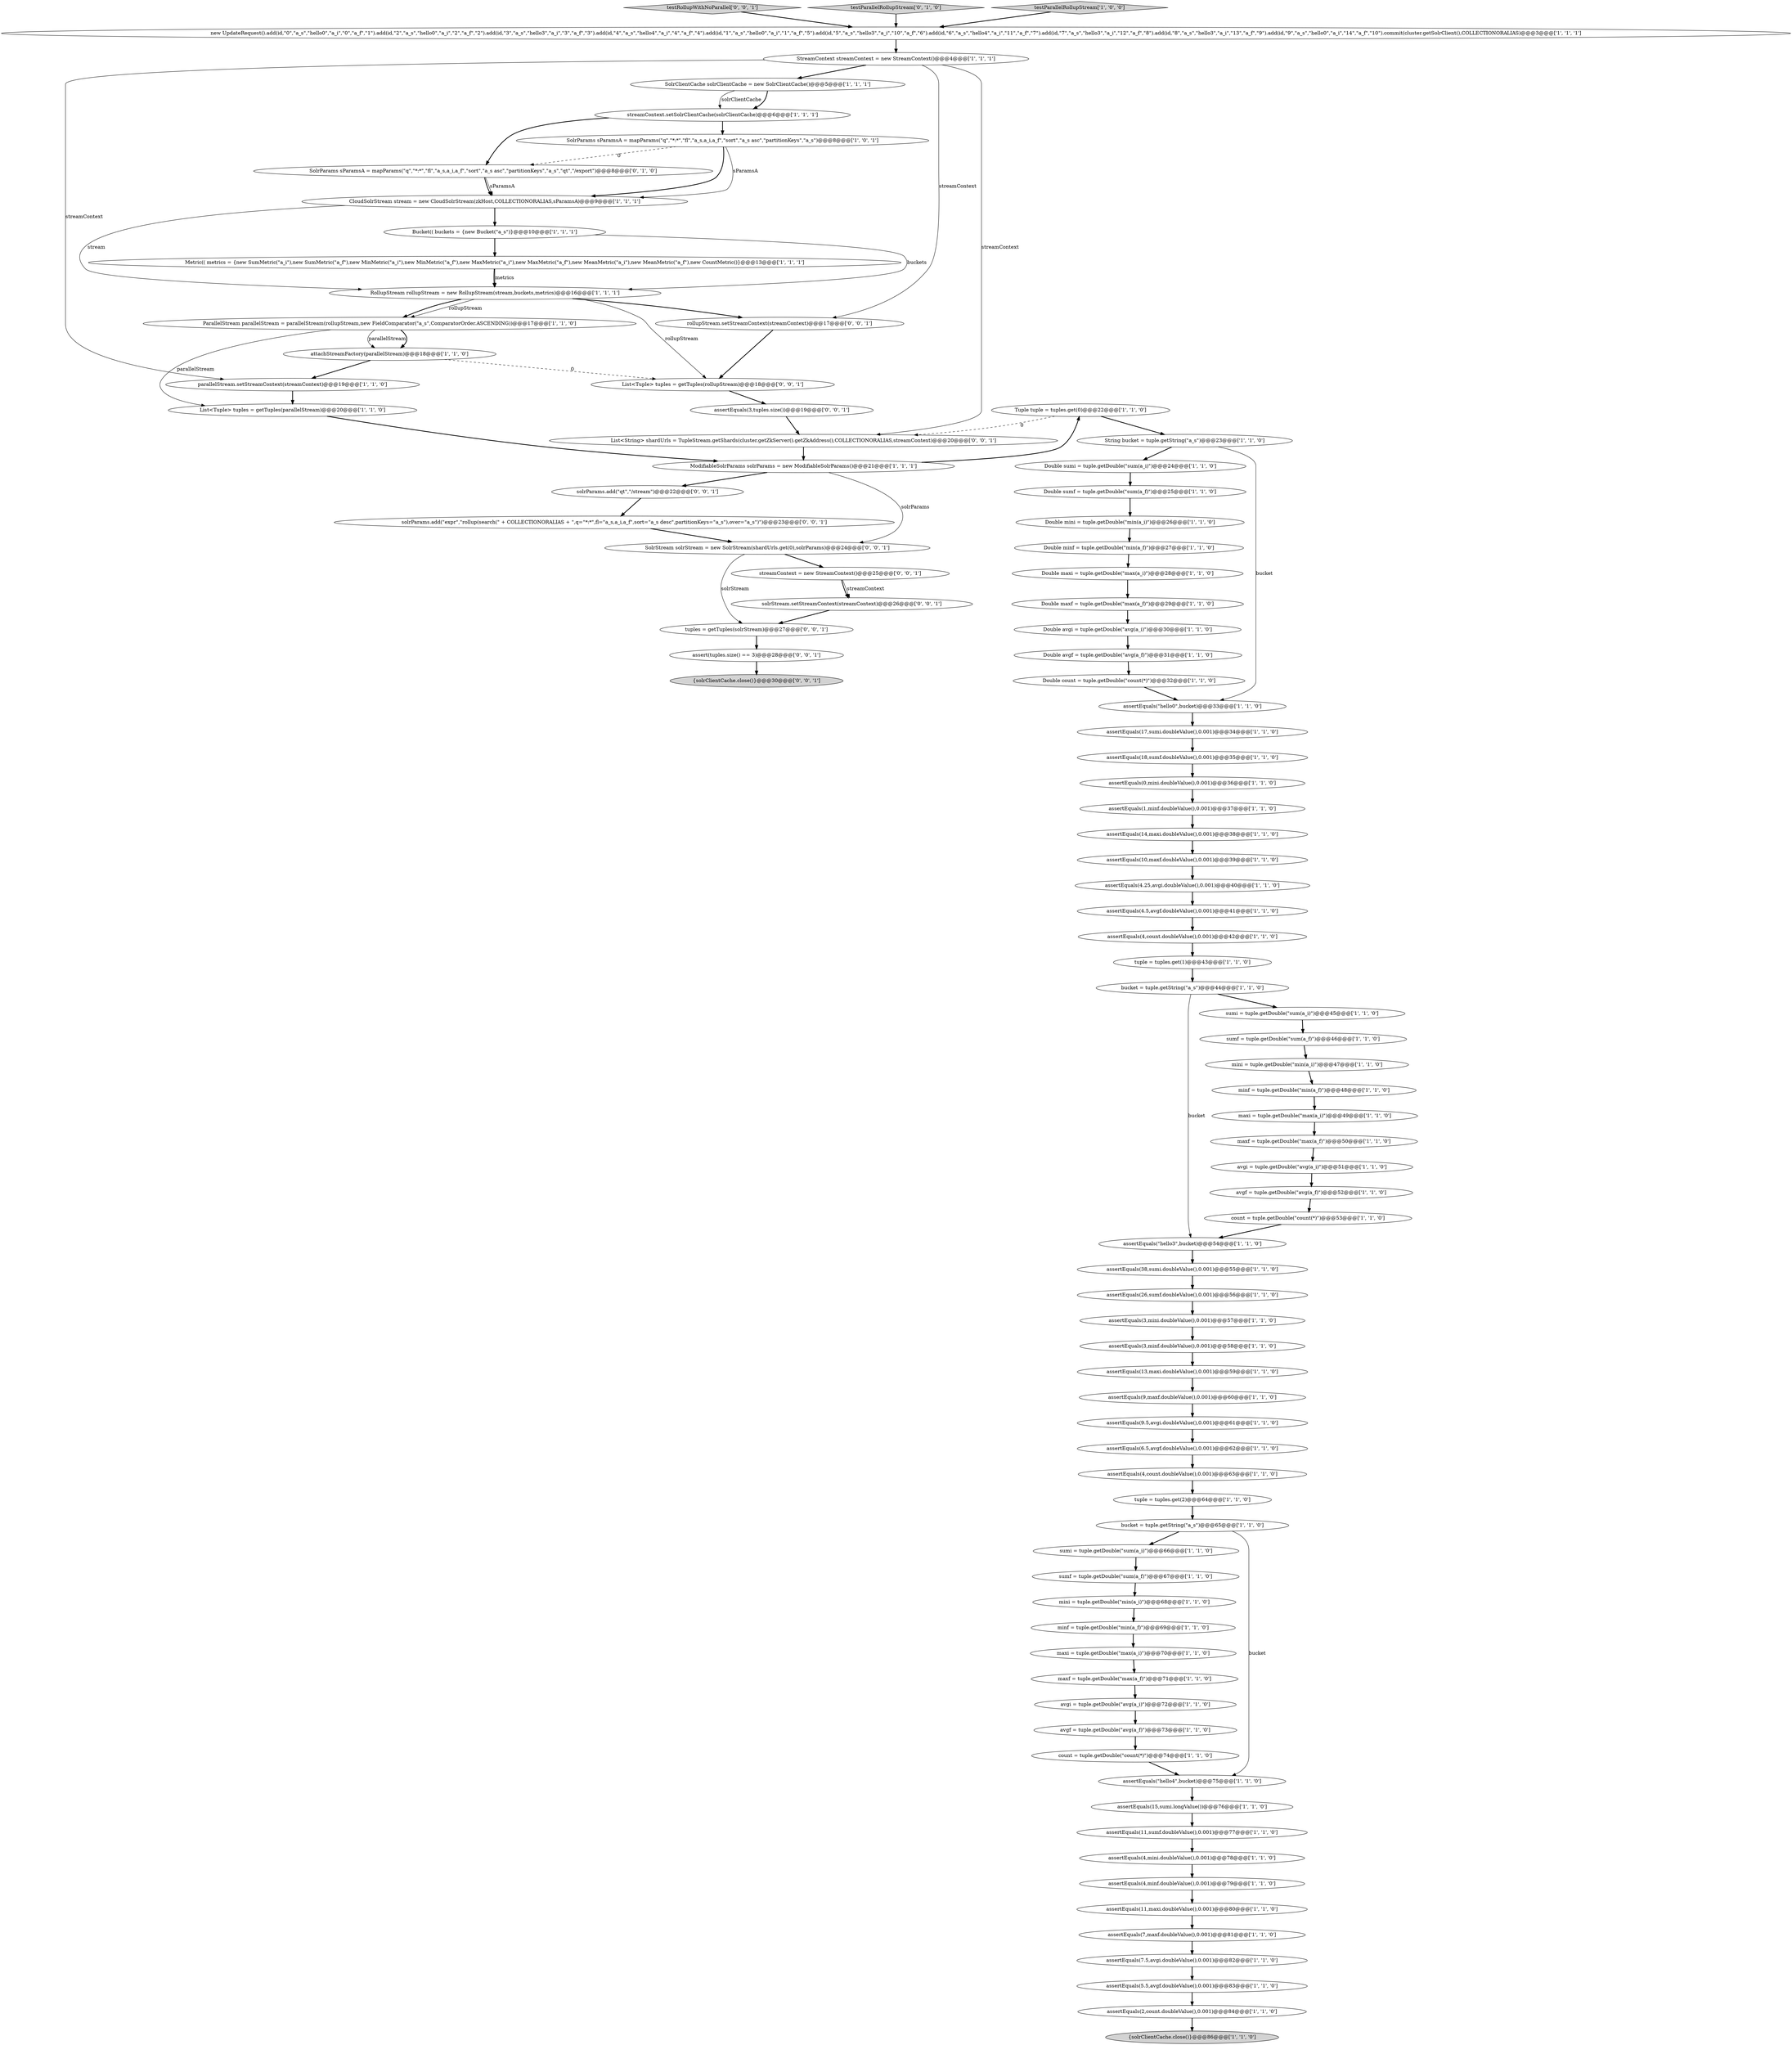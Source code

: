 digraph {
3 [style = filled, label = "count = tuple.getDouble(\"count(*)\")@@@53@@@['1', '1', '0']", fillcolor = white, shape = ellipse image = "AAA0AAABBB1BBB"];
12 [style = filled, label = "Double sumi = tuple.getDouble(\"sum(a_i)\")@@@24@@@['1', '1', '0']", fillcolor = white, shape = ellipse image = "AAA0AAABBB1BBB"];
64 [style = filled, label = "bucket = tuple.getString(\"a_s\")@@@44@@@['1', '1', '0']", fillcolor = white, shape = ellipse image = "AAA0AAABBB1BBB"];
0 [style = filled, label = "StreamContext streamContext = new StreamContext()@@@4@@@['1', '1', '1']", fillcolor = white, shape = ellipse image = "AAA0AAABBB1BBB"];
61 [style = filled, label = "avgi = tuple.getDouble(\"avg(a_i)\")@@@51@@@['1', '1', '0']", fillcolor = white, shape = ellipse image = "AAA0AAABBB1BBB"];
73 [style = filled, label = "tuple = tuples.get(2)@@@64@@@['1', '1', '0']", fillcolor = white, shape = ellipse image = "AAA0AAABBB1BBB"];
34 [style = filled, label = "maxf = tuple.getDouble(\"max(a_f)\")@@@50@@@['1', '1', '0']", fillcolor = white, shape = ellipse image = "AAA0AAABBB1BBB"];
25 [style = filled, label = "RollupStream rollupStream = new RollupStream(stream,buckets,metrics)@@@16@@@['1', '1', '1']", fillcolor = white, shape = ellipse image = "AAA0AAABBB1BBB"];
93 [style = filled, label = "tuples = getTuples(solrStream)@@@27@@@['0', '0', '1']", fillcolor = white, shape = ellipse image = "AAA0AAABBB3BBB"];
53 [style = filled, label = "Double sumf = tuple.getDouble(\"sum(a_f)\")@@@25@@@['1', '1', '0']", fillcolor = white, shape = ellipse image = "AAA0AAABBB1BBB"];
54 [style = filled, label = "assertEquals(7.5,avgi.doubleValue(),0.001)@@@82@@@['1', '1', '0']", fillcolor = white, shape = ellipse image = "AAA0AAABBB1BBB"];
6 [style = filled, label = "assertEquals(26,sumf.doubleValue(),0.001)@@@56@@@['1', '1', '0']", fillcolor = white, shape = ellipse image = "AAA0AAABBB1BBB"];
82 [style = filled, label = "solrStream.setStreamContext(streamContext)@@@26@@@['0', '0', '1']", fillcolor = white, shape = ellipse image = "AAA0AAABBB3BBB"];
79 [style = filled, label = "SolrParams sParamsA = mapParams(\"q\",\"*:*\",\"fl\",\"a_s,a_i,a_f\",\"sort\",\"a_s asc\",\"partitionKeys\",\"a_s\",\"qt\",\"/export\")@@@8@@@['0', '1', '0']", fillcolor = white, shape = ellipse image = "AAA1AAABBB2BBB"];
17 [style = filled, label = "ModifiableSolrParams solrParams = new ModifiableSolrParams()@@@21@@@['1', '1', '1']", fillcolor = white, shape = ellipse image = "AAA0AAABBB1BBB"];
55 [style = filled, label = "assertEquals(6.5,avgf.doubleValue(),0.001)@@@62@@@['1', '1', '0']", fillcolor = white, shape = ellipse image = "AAA0AAABBB1BBB"];
46 [style = filled, label = "tuple = tuples.get(1)@@@43@@@['1', '1', '0']", fillcolor = white, shape = ellipse image = "AAA0AAABBB1BBB"];
92 [style = filled, label = "testRollupWithNoParallel['0', '0', '1']", fillcolor = lightgray, shape = diamond image = "AAA0AAABBB3BBB"];
65 [style = filled, label = "assertEquals(4,mini.doubleValue(),0.001)@@@78@@@['1', '1', '0']", fillcolor = white, shape = ellipse image = "AAA0AAABBB1BBB"];
87 [style = filled, label = "rollupStream.setStreamContext(streamContext)@@@17@@@['0', '0', '1']", fillcolor = white, shape = ellipse image = "AAA0AAABBB3BBB"];
84 [style = filled, label = "List<Tuple> tuples = getTuples(rollupStream)@@@18@@@['0', '0', '1']", fillcolor = white, shape = ellipse image = "AAA0AAABBB3BBB"];
59 [style = filled, label = "assertEquals(38,sumi.doubleValue(),0.001)@@@55@@@['1', '1', '0']", fillcolor = white, shape = ellipse image = "AAA0AAABBB1BBB"];
26 [style = filled, label = "List<Tuple> tuples = getTuples(parallelStream)@@@20@@@['1', '1', '0']", fillcolor = white, shape = ellipse image = "AAA0AAABBB1BBB"];
5 [style = filled, label = "assertEquals(4,count.doubleValue(),0.001)@@@42@@@['1', '1', '0']", fillcolor = white, shape = ellipse image = "AAA0AAABBB1BBB"];
56 [style = filled, label = "assertEquals(18,sumf.doubleValue(),0.001)@@@35@@@['1', '1', '0']", fillcolor = white, shape = ellipse image = "AAA0AAABBB1BBB"];
40 [style = filled, label = "maxf = tuple.getDouble(\"max(a_f)\")@@@71@@@['1', '1', '0']", fillcolor = white, shape = ellipse image = "AAA0AAABBB1BBB"];
47 [style = filled, label = "minf = tuple.getDouble(\"min(a_f)\")@@@48@@@['1', '1', '0']", fillcolor = white, shape = ellipse image = "AAA0AAABBB1BBB"];
30 [style = filled, label = "avgf = tuple.getDouble(\"avg(a_f)\")@@@52@@@['1', '1', '0']", fillcolor = white, shape = ellipse image = "AAA0AAABBB1BBB"];
24 [style = filled, label = "minf = tuple.getDouble(\"min(a_f)\")@@@69@@@['1', '1', '0']", fillcolor = white, shape = ellipse image = "AAA0AAABBB1BBB"];
89 [style = filled, label = "streamContext = new StreamContext()@@@25@@@['0', '0', '1']", fillcolor = white, shape = ellipse image = "AAA0AAABBB3BBB"];
45 [style = filled, label = "assertEquals(4.5,avgf.doubleValue(),0.001)@@@41@@@['1', '1', '0']", fillcolor = white, shape = ellipse image = "AAA0AAABBB1BBB"];
21 [style = filled, label = "assertEquals(9.5,avgi.doubleValue(),0.001)@@@61@@@['1', '1', '0']", fillcolor = white, shape = ellipse image = "AAA0AAABBB1BBB"];
28 [style = filled, label = "Metric(( metrics = {new SumMetric(\"a_i\"),new SumMetric(\"a_f\"),new MinMetric(\"a_i\"),new MinMetric(\"a_f\"),new MaxMetric(\"a_i\"),new MaxMetric(\"a_f\"),new MeanMetric(\"a_i\"),new MeanMetric(\"a_f\"),new CountMetric()}@@@13@@@['1', '1', '1']", fillcolor = white, shape = ellipse image = "AAA0AAABBB1BBB"];
50 [style = filled, label = "maxi = tuple.getDouble(\"max(a_i)\")@@@49@@@['1', '1', '0']", fillcolor = white, shape = ellipse image = "AAA0AAABBB1BBB"];
77 [style = filled, label = "Double avgf = tuple.getDouble(\"avg(a_f)\")@@@31@@@['1', '1', '0']", fillcolor = white, shape = ellipse image = "AAA0AAABBB1BBB"];
69 [style = filled, label = "assertEquals(\"hello3\",bucket)@@@54@@@['1', '1', '0']", fillcolor = white, shape = ellipse image = "AAA0AAABBB1BBB"];
58 [style = filled, label = "streamContext.setSolrClientCache(solrClientCache)@@@6@@@['1', '1', '1']", fillcolor = white, shape = ellipse image = "AAA0AAABBB1BBB"];
23 [style = filled, label = "Tuple tuple = tuples.get(0)@@@22@@@['1', '1', '0']", fillcolor = white, shape = ellipse image = "AAA0AAABBB1BBB"];
35 [style = filled, label = "assertEquals(\"hello0\",bucket)@@@33@@@['1', '1', '0']", fillcolor = white, shape = ellipse image = "AAA0AAABBB1BBB"];
22 [style = filled, label = "Double maxi = tuple.getDouble(\"max(a_i)\")@@@28@@@['1', '1', '0']", fillcolor = white, shape = ellipse image = "AAA0AAABBB1BBB"];
16 [style = filled, label = "assertEquals(3,mini.doubleValue(),0.001)@@@57@@@['1', '1', '0']", fillcolor = white, shape = ellipse image = "AAA0AAABBB1BBB"];
1 [style = filled, label = "sumi = tuple.getDouble(\"sum(a_i)\")@@@45@@@['1', '1', '0']", fillcolor = white, shape = ellipse image = "AAA0AAABBB1BBB"];
37 [style = filled, label = "assertEquals(17,sumi.doubleValue(),0.001)@@@34@@@['1', '1', '0']", fillcolor = white, shape = ellipse image = "AAA0AAABBB1BBB"];
75 [style = filled, label = "avgi = tuple.getDouble(\"avg(a_i)\")@@@72@@@['1', '1', '0']", fillcolor = white, shape = ellipse image = "AAA0AAABBB1BBB"];
91 [style = filled, label = "List<String> shardUrls = TupleStream.getShards(cluster.getZkServer().getZkAddress(),COLLECTIONORALIAS,streamContext)@@@20@@@['0', '0', '1']", fillcolor = white, shape = ellipse image = "AAA0AAABBB3BBB"];
14 [style = filled, label = "assertEquals(1,minf.doubleValue(),0.001)@@@37@@@['1', '1', '0']", fillcolor = white, shape = ellipse image = "AAA0AAABBB1BBB"];
15 [style = filled, label = "bucket = tuple.getString(\"a_s\")@@@65@@@['1', '1', '0']", fillcolor = white, shape = ellipse image = "AAA0AAABBB1BBB"];
41 [style = filled, label = "assertEquals(11,maxi.doubleValue(),0.001)@@@80@@@['1', '1', '0']", fillcolor = white, shape = ellipse image = "AAA0AAABBB1BBB"];
76 [style = filled, label = "mini = tuple.getDouble(\"min(a_i)\")@@@47@@@['1', '1', '0']", fillcolor = white, shape = ellipse image = "AAA0AAABBB1BBB"];
67 [style = filled, label = "Double maxf = tuple.getDouble(\"max(a_f)\")@@@29@@@['1', '1', '0']", fillcolor = white, shape = ellipse image = "AAA0AAABBB1BBB"];
78 [style = filled, label = "assertEquals(3,minf.doubleValue(),0.001)@@@58@@@['1', '1', '0']", fillcolor = white, shape = ellipse image = "AAA0AAABBB1BBB"];
88 [style = filled, label = "assertEquals(3,tuples.size())@@@19@@@['0', '0', '1']", fillcolor = white, shape = ellipse image = "AAA0AAABBB3BBB"];
33 [style = filled, label = "assertEquals(2,count.doubleValue(),0.001)@@@84@@@['1', '1', '0']", fillcolor = white, shape = ellipse image = "AAA0AAABBB1BBB"];
85 [style = filled, label = "{solrClientCache.close()}@@@30@@@['0', '0', '1']", fillcolor = lightgray, shape = ellipse image = "AAA0AAABBB3BBB"];
83 [style = filled, label = "solrParams.add(\"qt\",\"/stream\")@@@22@@@['0', '0', '1']", fillcolor = white, shape = ellipse image = "AAA0AAABBB3BBB"];
11 [style = filled, label = "sumf = tuple.getDouble(\"sum(a_f)\")@@@67@@@['1', '1', '0']", fillcolor = white, shape = ellipse image = "AAA0AAABBB1BBB"];
48 [style = filled, label = "parallelStream.setStreamContext(streamContext)@@@19@@@['1', '1', '0']", fillcolor = white, shape = ellipse image = "AAA0AAABBB1BBB"];
86 [style = filled, label = "assert(tuples.size() == 3)@@@28@@@['0', '0', '1']", fillcolor = white, shape = ellipse image = "AAA0AAABBB3BBB"];
7 [style = filled, label = "assertEquals(0,mini.doubleValue(),0.001)@@@36@@@['1', '1', '0']", fillcolor = white, shape = ellipse image = "AAA0AAABBB1BBB"];
49 [style = filled, label = "Double avgi = tuple.getDouble(\"avg(a_i)\")@@@30@@@['1', '1', '0']", fillcolor = white, shape = ellipse image = "AAA0AAABBB1BBB"];
66 [style = filled, label = "sumi = tuple.getDouble(\"sum(a_i)\")@@@66@@@['1', '1', '0']", fillcolor = white, shape = ellipse image = "AAA0AAABBB1BBB"];
68 [style = filled, label = "assertEquals(4.25,avgi.doubleValue(),0.001)@@@40@@@['1', '1', '0']", fillcolor = white, shape = ellipse image = "AAA0AAABBB1BBB"];
72 [style = filled, label = "ParallelStream parallelStream = parallelStream(rollupStream,new FieldComparator(\"a_s\",ComparatorOrder.ASCENDING))@@@17@@@['1', '1', '0']", fillcolor = white, shape = ellipse image = "AAA0AAABBB1BBB"];
80 [style = filled, label = "testParallelRollupStream['0', '1', '0']", fillcolor = lightgray, shape = diamond image = "AAA0AAABBB2BBB"];
4 [style = filled, label = "assertEquals(4,count.doubleValue(),0.001)@@@63@@@['1', '1', '0']", fillcolor = white, shape = ellipse image = "AAA0AAABBB1BBB"];
42 [style = filled, label = "attachStreamFactory(parallelStream)@@@18@@@['1', '1', '0']", fillcolor = white, shape = ellipse image = "AAA0AAABBB1BBB"];
18 [style = filled, label = "count = tuple.getDouble(\"count(*)\")@@@74@@@['1', '1', '0']", fillcolor = white, shape = ellipse image = "AAA0AAABBB1BBB"];
44 [style = filled, label = "CloudSolrStream stream = new CloudSolrStream(zkHost,COLLECTIONORALIAS,sParamsA)@@@9@@@['1', '1', '1']", fillcolor = white, shape = ellipse image = "AAA0AAABBB1BBB"];
74 [style = filled, label = "new UpdateRequest().add(id,\"0\",\"a_s\",\"hello0\",\"a_i\",\"0\",\"a_f\",\"1\").add(id,\"2\",\"a_s\",\"hello0\",\"a_i\",\"2\",\"a_f\",\"2\").add(id,\"3\",\"a_s\",\"hello3\",\"a_i\",\"3\",\"a_f\",\"3\").add(id,\"4\",\"a_s\",\"hello4\",\"a_i\",\"4\",\"a_f\",\"4\").add(id,\"1\",\"a_s\",\"hello0\",\"a_i\",\"1\",\"a_f\",\"5\").add(id,\"5\",\"a_s\",\"hello3\",\"a_i\",\"10\",\"a_f\",\"6\").add(id,\"6\",\"a_s\",\"hello4\",\"a_i\",\"11\",\"a_f\",\"7\").add(id,\"7\",\"a_s\",\"hello3\",\"a_i\",\"12\",\"a_f\",\"8\").add(id,\"8\",\"a_s\",\"hello3\",\"a_i\",\"13\",\"a_f\",\"9\").add(id,\"9\",\"a_s\",\"hello0\",\"a_i\",\"14\",\"a_f\",\"10\").commit(cluster.getSolrClient(),COLLECTIONORALIAS)@@@3@@@['1', '1', '1']", fillcolor = white, shape = ellipse image = "AAA0AAABBB1BBB"];
32 [style = filled, label = "Double count = tuple.getDouble(\"count(*)\")@@@32@@@['1', '1', '0']", fillcolor = white, shape = ellipse image = "AAA0AAABBB1BBB"];
29 [style = filled, label = "Double mini = tuple.getDouble(\"min(a_i)\")@@@26@@@['1', '1', '0']", fillcolor = white, shape = ellipse image = "AAA0AAABBB1BBB"];
52 [style = filled, label = "assertEquals(5.5,avgf.doubleValue(),0.001)@@@83@@@['1', '1', '0']", fillcolor = white, shape = ellipse image = "AAA0AAABBB1BBB"];
62 [style = filled, label = "assertEquals(9,maxf.doubleValue(),0.001)@@@60@@@['1', '1', '0']", fillcolor = white, shape = ellipse image = "AAA0AAABBB1BBB"];
39 [style = filled, label = "assertEquals(\"hello4\",bucket)@@@75@@@['1', '1', '0']", fillcolor = white, shape = ellipse image = "AAA0AAABBB1BBB"];
31 [style = filled, label = "assertEquals(7,maxf.doubleValue(),0.001)@@@81@@@['1', '1', '0']", fillcolor = white, shape = ellipse image = "AAA0AAABBB1BBB"];
10 [style = filled, label = "assertEquals(10,maxf.doubleValue(),0.001)@@@39@@@['1', '1', '0']", fillcolor = white, shape = ellipse image = "AAA0AAABBB1BBB"];
90 [style = filled, label = "SolrStream solrStream = new SolrStream(shardUrls.get(0),solrParams)@@@24@@@['0', '0', '1']", fillcolor = white, shape = ellipse image = "AAA0AAABBB3BBB"];
70 [style = filled, label = "sumf = tuple.getDouble(\"sum(a_f)\")@@@46@@@['1', '1', '0']", fillcolor = white, shape = ellipse image = "AAA0AAABBB1BBB"];
2 [style = filled, label = "{solrClientCache.close()}@@@86@@@['1', '1', '0']", fillcolor = lightgray, shape = ellipse image = "AAA0AAABBB1BBB"];
9 [style = filled, label = "assertEquals(13,maxi.doubleValue(),0.001)@@@59@@@['1', '1', '0']", fillcolor = white, shape = ellipse image = "AAA0AAABBB1BBB"];
51 [style = filled, label = "maxi = tuple.getDouble(\"max(a_i)\")@@@70@@@['1', '1', '0']", fillcolor = white, shape = ellipse image = "AAA0AAABBB1BBB"];
20 [style = filled, label = "assertEquals(11,sumf.doubleValue(),0.001)@@@77@@@['1', '1', '0']", fillcolor = white, shape = ellipse image = "AAA0AAABBB1BBB"];
60 [style = filled, label = "testParallelRollupStream['1', '0', '0']", fillcolor = lightgray, shape = diamond image = "AAA0AAABBB1BBB"];
27 [style = filled, label = "SolrClientCache solrClientCache = new SolrClientCache()@@@5@@@['1', '1', '1']", fillcolor = white, shape = ellipse image = "AAA0AAABBB1BBB"];
43 [style = filled, label = "assertEquals(14,maxi.doubleValue(),0.001)@@@38@@@['1', '1', '0']", fillcolor = white, shape = ellipse image = "AAA0AAABBB1BBB"];
8 [style = filled, label = "Double minf = tuple.getDouble(\"min(a_f)\")@@@27@@@['1', '1', '0']", fillcolor = white, shape = ellipse image = "AAA0AAABBB1BBB"];
81 [style = filled, label = "solrParams.add(\"expr\",\"rollup(search(\" + COLLECTIONORALIAS + \",q=\"*:*\",fl=\"a_s,a_i,a_f\",sort=\"a_s desc\",partitionKeys=\"a_s\"),over=\"a_s\")\")@@@23@@@['0', '0', '1']", fillcolor = white, shape = ellipse image = "AAA0AAABBB3BBB"];
63 [style = filled, label = "assertEquals(15,sumi.longValue())@@@76@@@['1', '1', '0']", fillcolor = white, shape = ellipse image = "AAA0AAABBB1BBB"];
13 [style = filled, label = "String bucket = tuple.getString(\"a_s\")@@@23@@@['1', '1', '0']", fillcolor = white, shape = ellipse image = "AAA0AAABBB1BBB"];
57 [style = filled, label = "mini = tuple.getDouble(\"min(a_i)\")@@@68@@@['1', '1', '0']", fillcolor = white, shape = ellipse image = "AAA0AAABBB1BBB"];
36 [style = filled, label = "Bucket(( buckets = {new Bucket(\"a_s\")}@@@10@@@['1', '1', '1']", fillcolor = white, shape = ellipse image = "AAA0AAABBB1BBB"];
19 [style = filled, label = "assertEquals(4,minf.doubleValue(),0.001)@@@79@@@['1', '1', '0']", fillcolor = white, shape = ellipse image = "AAA0AAABBB1BBB"];
38 [style = filled, label = "avgf = tuple.getDouble(\"avg(a_f)\")@@@73@@@['1', '1', '0']", fillcolor = white, shape = ellipse image = "AAA0AAABBB1BBB"];
71 [style = filled, label = "SolrParams sParamsA = mapParams(\"q\",\"*:*\",\"fl\",\"a_s,a_i,a_f\",\"sort\",\"a_s asc\",\"partitionKeys\",\"a_s\")@@@8@@@['1', '0', '1']", fillcolor = white, shape = ellipse image = "AAA0AAABBB1BBB"];
31->54 [style = bold, label=""];
0->87 [style = solid, label="streamContext"];
26->17 [style = bold, label=""];
24->51 [style = bold, label=""];
52->33 [style = bold, label=""];
58->79 [style = bold, label=""];
29->8 [style = bold, label=""];
70->76 [style = bold, label=""];
25->72 [style = solid, label="rollupStream"];
45->5 [style = bold, label=""];
20->65 [style = bold, label=""];
43->10 [style = bold, label=""];
34->61 [style = bold, label=""];
39->63 [style = bold, label=""];
11->57 [style = bold, label=""];
62->21 [style = bold, label=""];
0->27 [style = bold, label=""];
79->44 [style = bold, label=""];
13->12 [style = bold, label=""];
0->48 [style = solid, label="streamContext"];
59->6 [style = bold, label=""];
35->37 [style = bold, label=""];
36->28 [style = bold, label=""];
36->25 [style = solid, label="buckets"];
17->23 [style = bold, label=""];
5->46 [style = bold, label=""];
64->1 [style = bold, label=""];
57->24 [style = bold, label=""];
21->55 [style = bold, label=""];
16->78 [style = bold, label=""];
90->93 [style = solid, label="solrStream"];
17->83 [style = bold, label=""];
14->43 [style = bold, label=""];
25->87 [style = bold, label=""];
38->18 [style = bold, label=""];
77->32 [style = bold, label=""];
37->56 [style = bold, label=""];
76->47 [style = bold, label=""];
7->14 [style = bold, label=""];
82->93 [style = bold, label=""];
33->2 [style = bold, label=""];
65->19 [style = bold, label=""];
1->70 [style = bold, label=""];
92->74 [style = bold, label=""];
69->59 [style = bold, label=""];
78->9 [style = bold, label=""];
74->0 [style = bold, label=""];
8->22 [style = bold, label=""];
28->25 [style = solid, label="metrics"];
60->74 [style = bold, label=""];
25->72 [style = bold, label=""];
93->86 [style = bold, label=""];
86->85 [style = bold, label=""];
89->82 [style = bold, label=""];
4->73 [style = bold, label=""];
22->67 [style = bold, label=""];
63->20 [style = bold, label=""];
10->68 [style = bold, label=""];
42->84 [style = dashed, label="0"];
12->53 [style = bold, label=""];
18->39 [style = bold, label=""];
64->69 [style = solid, label="bucket"];
27->58 [style = bold, label=""];
89->82 [style = solid, label="streamContext"];
79->44 [style = solid, label="sParamsA"];
51->40 [style = bold, label=""];
41->31 [style = bold, label=""];
54->52 [style = bold, label=""];
61->30 [style = bold, label=""];
6->16 [style = bold, label=""];
72->42 [style = solid, label="parallelStream"];
72->26 [style = solid, label="parallelStream"];
23->13 [style = bold, label=""];
53->29 [style = bold, label=""];
27->58 [style = solid, label="solrClientCache"];
25->84 [style = solid, label="rollupStream"];
81->90 [style = bold, label=""];
71->79 [style = dashed, label="0"];
88->91 [style = bold, label=""];
83->81 [style = bold, label=""];
84->88 [style = bold, label=""];
67->49 [style = bold, label=""];
87->84 [style = bold, label=""];
9->62 [style = bold, label=""];
73->15 [style = bold, label=""];
44->25 [style = solid, label="stream"];
71->44 [style = solid, label="sParamsA"];
15->39 [style = solid, label="bucket"];
58->71 [style = bold, label=""];
68->45 [style = bold, label=""];
46->64 [style = bold, label=""];
3->69 [style = bold, label=""];
72->42 [style = bold, label=""];
80->74 [style = bold, label=""];
23->91 [style = dashed, label="0"];
66->11 [style = bold, label=""];
42->48 [style = bold, label=""];
55->4 [style = bold, label=""];
48->26 [style = bold, label=""];
32->35 [style = bold, label=""];
71->44 [style = bold, label=""];
47->50 [style = bold, label=""];
30->3 [style = bold, label=""];
75->38 [style = bold, label=""];
56->7 [style = bold, label=""];
13->35 [style = solid, label="bucket"];
0->91 [style = solid, label="streamContext"];
19->41 [style = bold, label=""];
17->90 [style = solid, label="solrParams"];
50->34 [style = bold, label=""];
91->17 [style = bold, label=""];
44->36 [style = bold, label=""];
15->66 [style = bold, label=""];
28->25 [style = bold, label=""];
40->75 [style = bold, label=""];
90->89 [style = bold, label=""];
49->77 [style = bold, label=""];
}
